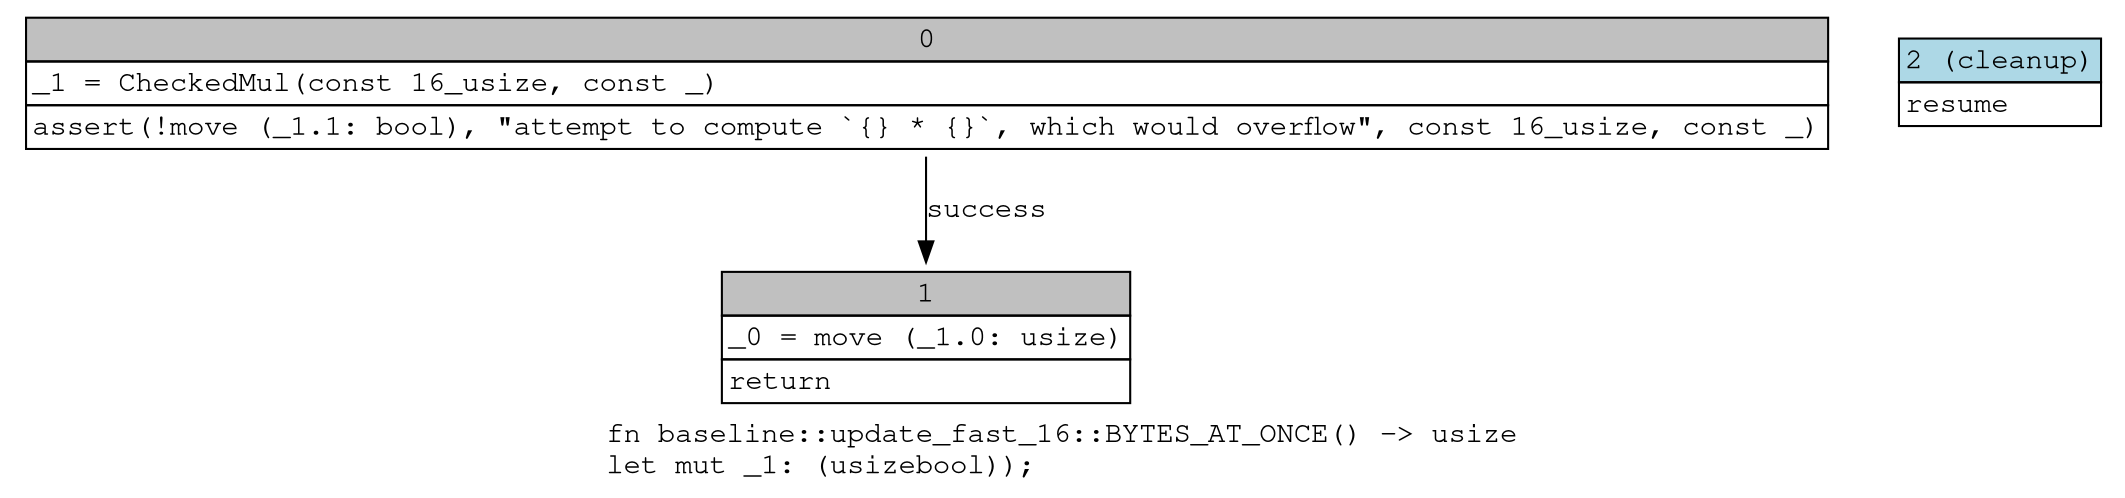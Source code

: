 digraph Mir_0_17 {
    graph [fontname="Courier, monospace"];
    node [fontname="Courier, monospace"];
    edge [fontname="Courier, monospace"];
    label=<fn baseline::update_fast_16::BYTES_AT_ONCE() -&gt; usize<br align="left"/>let mut _1: (usizebool));<br align="left"/>>;
    bb0__0_17 [shape="none", label=<<table border="0" cellborder="1" cellspacing="0"><tr><td bgcolor="gray" align="center" colspan="1">0</td></tr><tr><td align="left" balign="left">_1 = CheckedMul(const 16_usize, const _)<br/></td></tr><tr><td align="left">assert(!move (_1.1: bool), &quot;attempt to compute `{} * {}`, which would overflow&quot;, const 16_usize, const _)</td></tr></table>>];
    bb1__0_17 [shape="none", label=<<table border="0" cellborder="1" cellspacing="0"><tr><td bgcolor="gray" align="center" colspan="1">1</td></tr><tr><td align="left" balign="left">_0 = move (_1.0: usize)<br/></td></tr><tr><td align="left">return</td></tr></table>>];
    bb2__0_17 [shape="none", label=<<table border="0" cellborder="1" cellspacing="0"><tr><td bgcolor="lightblue" align="center" colspan="1">2 (cleanup)</td></tr><tr><td align="left">resume</td></tr></table>>];
    bb0__0_17 -> bb1__0_17 [label="success"];
}
